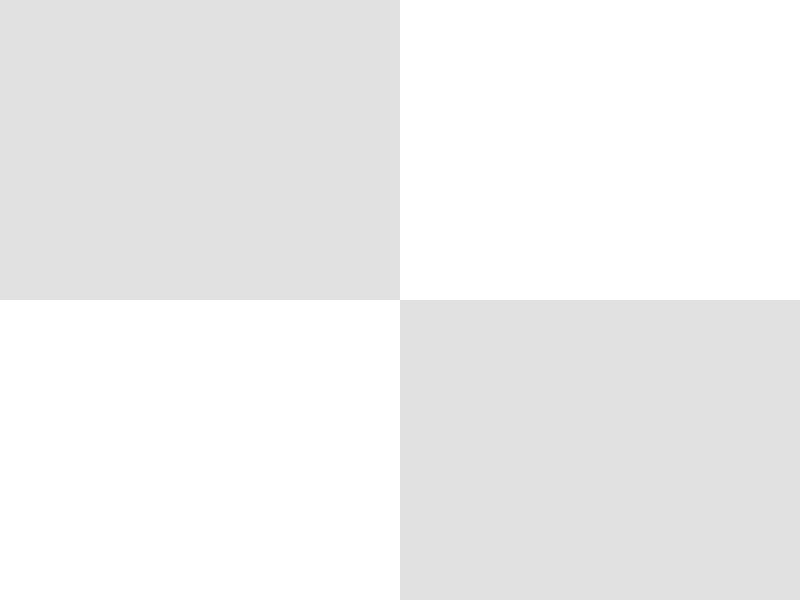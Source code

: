 /*
Bunny texture.
1024x1024
*/

#include "colors.inc"
#include "shapes.inc"


global_settings{ assumed_gamma 1 }


// CAMERA
camera {
    orthographic
    right x*1 up y*1
    location -z
    look_at 0
}

light_source { 0 color rgb 1 }  // default light


// BACKGROUND

plane { <0, 0, 1>, 0
    pigment {
        checker color White color Gray
    }
    finish {
        ambient 0.3
    }
}


// OBJECTS




// global_settings {max_trace_level 15}
// #declare C = sqrt(3) ;
// #declare L = .22 ;
// camera {location <L,-L,L> up y right x look_at <0,0,0>}
// light_source {<-L,-L,-L> color <.1,0,0>}
// light_source {<-L,L,L> color <0,.1,0>}
// light_source {<L,L,-L> color <0,0,.1>}
// #declare Mirror = texture {pigment{color<1.0,1.0,1.0>} finish {ambient 0 brilliance 1 reflection 1 metallic}}
// sphere {<-.5,.5,-.5>, .7 texture {Mirror}}   
// triangle {< -C,C,-C >,<-C,-C,C>,<C,C,C> texture {Mirror}}
// triangle {< -C,C,-C >,<C,C,C>,<C,-C,-C> texture {Mirror}}
// triangle {< -C,C,-C >,<C,-C,-C>,<-C,-C,C> texture {Mirror}}
// triangle {< C,-C,-C >,<C,C,C>,<-C,-C,C> texture {Mirror}}
